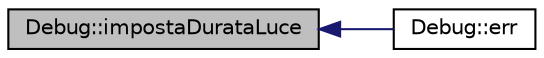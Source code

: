 digraph "Debug::impostaDurataLuce"
{
  edge [fontname="Helvetica",fontsize="10",labelfontname="Helvetica",labelfontsize="10"];
  node [fontname="Helvetica",fontsize="10",shape=record];
  rankdir="LR";
  Node21 [label="Debug::impostaDurataLuce",height=0.2,width=0.4,color="black", fillcolor="grey75", style="filled", fontcolor="black"];
  Node21 -> Node22 [dir="back",color="midnightblue",fontsize="10",style="solid"];
  Node22 [label="Debug::err",height=0.2,width=0.4,color="black", fillcolor="white", style="filled",URL="$class_debug.html#a8937e0f08ba09157f0d6660b2a0a02f1"];
}
